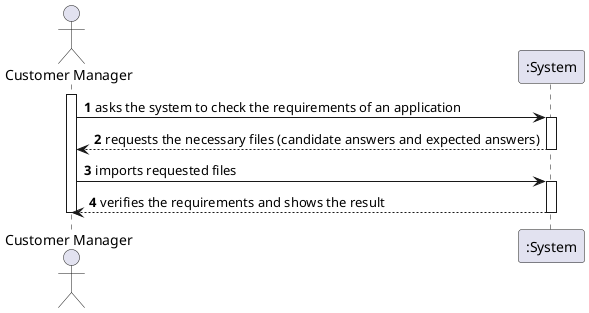 @startuml US1015_SSD

autonumber

actor Manager as "Customer Manager"

activate Manager

Manager -> ":System" : asks the system to check the requirements of an application
activate ":System"

":System" --> Manager : requests the necessary files (candidate answers and expected answers)
deactivate ":System"

Manager -> ":System" : imports requested files
activate ":System"


":System" --> Manager : verifies the requirements and shows the result
deactivate ":System"

deactivate Manager

@enduml
